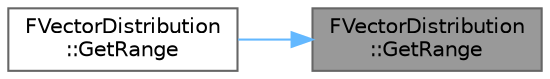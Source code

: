 digraph "FVectorDistribution::GetRange"
{
 // INTERACTIVE_SVG=YES
 // LATEX_PDF_SIZE
  bgcolor="transparent";
  edge [fontname=Helvetica,fontsize=10,labelfontname=Helvetica,labelfontsize=10];
  node [fontname=Helvetica,fontsize=10,shape=box,height=0.2,width=0.4];
  rankdir="RL";
  Node1 [id="Node000001",label="FVectorDistribution\l::GetRange",height=0.2,width=0.4,color="gray40", fillcolor="grey60", style="filled", fontcolor="black",tooltip="Computes the range of the distribution."];
  Node1 -> Node2 [id="edge1_Node000001_Node000002",dir="back",color="steelblue1",style="solid",tooltip=" "];
  Node2 [id="Node000002",label="FVectorDistribution\l::GetRange",height=0.2,width=0.4,color="grey40", fillcolor="white", style="filled",URL="$d6/dfa/classFVectorDistribution.html#a41687ca754a935714739cf3a8e51d3e1",tooltip=" "];
}
